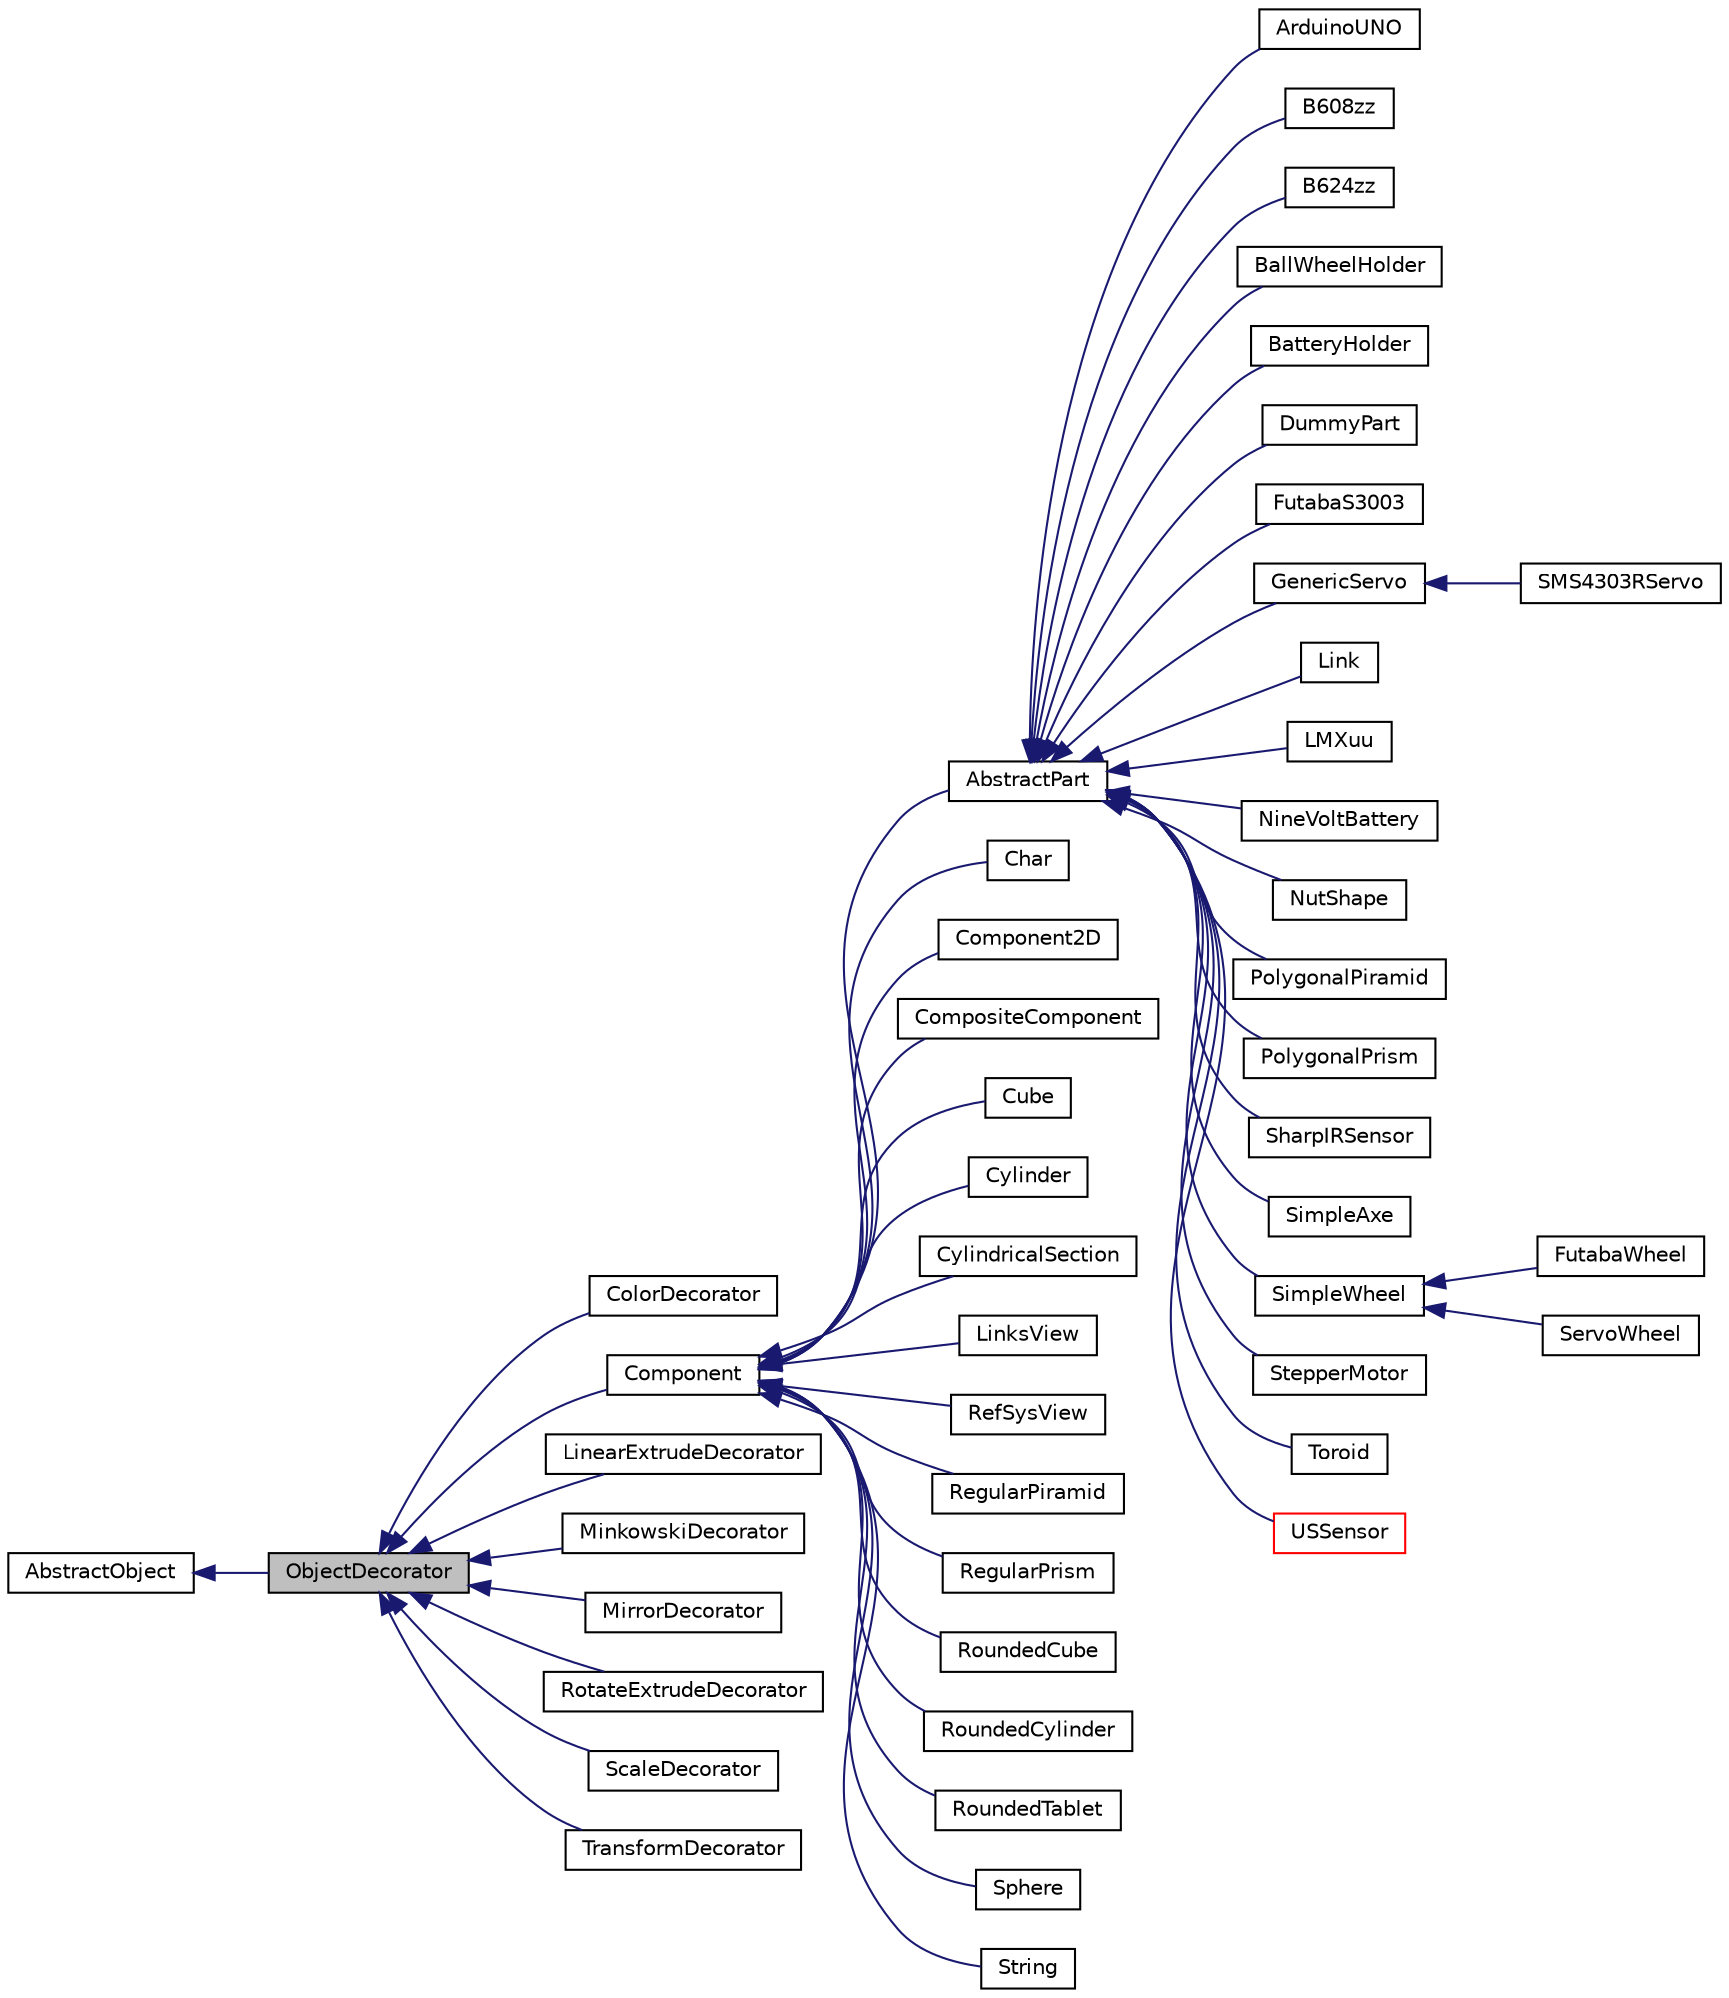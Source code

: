 digraph "ObjectDecorator"
{
  edge [fontname="Helvetica",fontsize="10",labelfontname="Helvetica",labelfontsize="10"];
  node [fontname="Helvetica",fontsize="10",shape=record];
  rankdir="LR";
  Node0 [label="ObjectDecorator",height=0.2,width=0.4,color="black", fillcolor="grey75", style="filled", fontcolor="black"];
  Node1 -> Node0 [dir="back",color="midnightblue",fontsize="10",style="solid",fontname="Helvetica"];
  Node1 [label="AbstractObject",height=0.2,width=0.4,color="black", fillcolor="white", style="filled",URL="$classAbstractObject.html",tooltip="Abstract object interface. "];
  Node0 -> Node2 [dir="back",color="midnightblue",fontsize="10",style="solid",fontname="Helvetica"];
  Node2 [label="ColorDecorator",height=0.2,width=0.4,color="black", fillcolor="white", style="filled",URL="$classColorDecorator.html",tooltip="Color decorator. "];
  Node0 -> Node3 [dir="back",color="midnightblue",fontsize="10",style="solid",fontname="Helvetica"];
  Node3 [label="Component",height=0.2,width=0.4,color="black", fillcolor="white", style="filled",URL="$classComponent.html",tooltip="Component class. "];
  Node3 -> Node4 [dir="back",color="midnightblue",fontsize="10",style="solid",fontname="Helvetica"];
  Node4 [label="AbstractPart",height=0.2,width=0.4,color="black", fillcolor="white", style="filled",URL="$classAbstractPart.html",tooltip="Color decorator. "];
  Node4 -> Node5 [dir="back",color="midnightblue",fontsize="10",style="solid",fontname="Helvetica"];
  Node5 [label="ArduinoUNO",height=0.2,width=0.4,color="black", fillcolor="white", style="filled",URL="$classArduinoUNO.html",tooltip="Arduino UNO Bounding Box. "];
  Node4 -> Node6 [dir="back",color="midnightblue",fontsize="10",style="solid",fontname="Helvetica"];
  Node6 [label="B608zz",height=0.2,width=0.4,color="black", fillcolor="white", style="filled",URL="$classB608zz.html"];
  Node4 -> Node7 [dir="back",color="midnightblue",fontsize="10",style="solid",fontname="Helvetica"];
  Node7 [label="B624zz",height=0.2,width=0.4,color="black", fillcolor="white", style="filled",URL="$classB624zz.html"];
  Node4 -> Node8 [dir="back",color="midnightblue",fontsize="10",style="solid",fontname="Helvetica"];
  Node8 [label="BallWheelHolder",height=0.2,width=0.4,color="black", fillcolor="white", style="filled",URL="$classBallWheelHolder.html",tooltip="Ball Wheel Holder primitive object. "];
  Node4 -> Node9 [dir="back",color="midnightblue",fontsize="10",style="solid",fontname="Helvetica"];
  Node9 [label="BatteryHolder",height=0.2,width=0.4,color="black", fillcolor="white", style="filled",URL="$classBatteryHolder.html",tooltip="Battery holder primitive object. "];
  Node4 -> Node10 [dir="back",color="midnightblue",fontsize="10",style="solid",fontname="Helvetica"];
  Node10 [label="DummyPart",height=0.2,width=0.4,color="black", fillcolor="white", style="filled",URL="$classDummyPart.html",tooltip="DummyPart. "];
  Node4 -> Node11 [dir="back",color="midnightblue",fontsize="10",style="solid",fontname="Helvetica"];
  Node11 [label="FutabaS3003",height=0.2,width=0.4,color="black", fillcolor="white", style="filled",URL="$classFutabaS3003.html",tooltip="Futaba S3003 Bounding Box. "];
  Node4 -> Node12 [dir="back",color="midnightblue",fontsize="10",style="solid",fontname="Helvetica"];
  Node12 [label="GenericServo",height=0.2,width=0.4,color="black", fillcolor="white", style="filled",URL="$classGenericServo.html",tooltip="Generic Servo Model. "];
  Node12 -> Node13 [dir="back",color="midnightblue",fontsize="10",style="solid",fontname="Helvetica"];
  Node13 [label="SMS4303RServo",height=0.2,width=0.4,color="black", fillcolor="white", style="filled",URL="$classSMS4303RServo.html",tooltip="Generic Servo Model. "];
  Node4 -> Node14 [dir="back",color="midnightblue",fontsize="10",style="solid",fontname="Helvetica"];
  Node14 [label="Link",height=0.2,width=0.4,color="black", fillcolor="white", style="filled",URL="$classLink.html",tooltip="link primitive object "];
  Node4 -> Node15 [dir="back",color="midnightblue",fontsize="10",style="solid",fontname="Helvetica"];
  Node15 [label="LMXuu",height=0.2,width=0.4,color="black", fillcolor="white", style="filled",URL="$classLMXuu.html"];
  Node4 -> Node16 [dir="back",color="midnightblue",fontsize="10",style="solid",fontname="Helvetica"];
  Node16 [label="NineVoltBattery",height=0.2,width=0.4,color="black", fillcolor="white", style="filled",URL="$classNineVoltBattery.html",tooltip="Nine volt Battery Model. "];
  Node4 -> Node17 [dir="back",color="midnightblue",fontsize="10",style="solid",fontname="Helvetica"];
  Node17 [label="NutShape",height=0.2,width=0.4,color="black", fillcolor="white", style="filled",URL="$classNutShape.html"];
  Node4 -> Node18 [dir="back",color="midnightblue",fontsize="10",style="solid",fontname="Helvetica"];
  Node18 [label="PolygonalPiramid",height=0.2,width=0.4,color="black", fillcolor="white", style="filled",URL="$classPolygonalPiramid.html",tooltip="Polygonal base piramid primitive object. "];
  Node4 -> Node19 [dir="back",color="midnightblue",fontsize="10",style="solid",fontname="Helvetica"];
  Node19 [label="PolygonalPrism",height=0.2,width=0.4,color="black", fillcolor="white", style="filled",URL="$classPolygonalPrism.html",tooltip="Polygonal base prism primitive object. "];
  Node4 -> Node20 [dir="back",color="midnightblue",fontsize="10",style="solid",fontname="Helvetica"];
  Node20 [label="SharpIRSensor",height=0.2,width=0.4,color="black", fillcolor="white", style="filled",URL="$classSharpIRSensor.html",tooltip="Shrap IR Analogic Sensor Model. "];
  Node4 -> Node21 [dir="back",color="midnightblue",fontsize="10",style="solid",fontname="Helvetica"];
  Node21 [label="SimpleAxe",height=0.2,width=0.4,color="black", fillcolor="white", style="filled",URL="$classSimpleAxe.html",tooltip="Simple axe primitive object. "];
  Node4 -> Node22 [dir="back",color="midnightblue",fontsize="10",style="solid",fontname="Helvetica"];
  Node22 [label="SimpleWheel",height=0.2,width=0.4,color="black", fillcolor="white", style="filled",URL="$classSimpleWheel.html",tooltip="Simple wheel primitive object. "];
  Node22 -> Node23 [dir="back",color="midnightblue",fontsize="10",style="solid",fontname="Helvetica"];
  Node23 [label="FutabaWheel",height=0.2,width=0.4,color="black", fillcolor="white", style="filled",URL="$classFutabaWheel.html",tooltip="Futaba wheel primitive object. "];
  Node22 -> Node24 [dir="back",color="midnightblue",fontsize="10",style="solid",fontname="Helvetica"];
  Node24 [label="ServoWheel",height=0.2,width=0.4,color="black", fillcolor="white", style="filled",URL="$classServoWheel.html",tooltip="Servo wheel primitive object. "];
  Node4 -> Node25 [dir="back",color="midnightblue",fontsize="10",style="solid",fontname="Helvetica"];
  Node25 [label="StepperMotor",height=0.2,width=0.4,color="black", fillcolor="white", style="filled",URL="$classStepperMotor.html"];
  Node4 -> Node26 [dir="back",color="midnightblue",fontsize="10",style="solid",fontname="Helvetica"];
  Node26 [label="Toroid",height=0.2,width=0.4,color="black", fillcolor="white", style="filled",URL="$classToroid.html",tooltip="Toroid primitive object. "];
  Node4 -> Node27 [dir="back",color="midnightblue",fontsize="10",style="solid",fontname="Helvetica"];
  Node27 [label="USSensor",height=0.2,width=0.4,color="red", fillcolor="white", style="filled",URL="$classUSSensor.html",tooltip="Generic Ultrasonic Sensor Model. "];
  Node3 -> Node30 [dir="back",color="midnightblue",fontsize="10",style="solid",fontname="Helvetica"];
  Node30 [label="Char",height=0.2,width=0.4,color="black", fillcolor="white", style="filled",URL="$classChar.html",tooltip="Extruded Char primitive object. "];
  Node3 -> Node31 [dir="back",color="midnightblue",fontsize="10",style="solid",fontname="Helvetica"];
  Node31 [label="Component2D",height=0.2,width=0.4,color="black", fillcolor="white", style="filled",URL="$classComponent2D.html",tooltip="2D component class. "];
  Node3 -> Node32 [dir="back",color="midnightblue",fontsize="10",style="solid",fontname="Helvetica"];
  Node32 [label="CompositeComponent",height=0.2,width=0.4,color="black", fillcolor="white", style="filled",URL="$classCompositeComponent.html",tooltip="Composite component interface. "];
  Node3 -> Node33 [dir="back",color="midnightblue",fontsize="10",style="solid",fontname="Helvetica"];
  Node33 [label="Cube",height=0.2,width=0.4,color="black", fillcolor="white", style="filled",URL="$classCube.html",tooltip="Cube primitive object. "];
  Node3 -> Node34 [dir="back",color="midnightblue",fontsize="10",style="solid",fontname="Helvetica"];
  Node34 [label="Cylinder",height=0.2,width=0.4,color="black", fillcolor="white", style="filled",URL="$classCylinder.html",tooltip="Cylinder primitive object. "];
  Node3 -> Node35 [dir="back",color="midnightblue",fontsize="10",style="solid",fontname="Helvetica"];
  Node35 [label="CylindricalSection",height=0.2,width=0.4,color="black", fillcolor="white", style="filled",URL="$classCylindricalSection.html",tooltip="Regular base prism primitive object. "];
  Node3 -> Node36 [dir="back",color="midnightblue",fontsize="10",style="solid",fontname="Helvetica"];
  Node36 [label="LinksView",height=0.2,width=0.4,color="black", fillcolor="white", style="filled",URL="$classLinksView.html",tooltip="3D point primitive object "];
  Node3 -> Node37 [dir="back",color="midnightblue",fontsize="10",style="solid",fontname="Helvetica"];
  Node37 [label="RefSysView",height=0.2,width=0.4,color="black", fillcolor="white", style="filled",URL="$classRefSysView.html",tooltip="3D point primitive object "];
  Node3 -> Node38 [dir="back",color="midnightblue",fontsize="10",style="solid",fontname="Helvetica"];
  Node38 [label="RegularPiramid",height=0.2,width=0.4,color="black", fillcolor="white", style="filled",URL="$classRegularPiramid.html",tooltip="Regular base piramid primitive object. "];
  Node3 -> Node39 [dir="back",color="midnightblue",fontsize="10",style="solid",fontname="Helvetica"];
  Node39 [label="RegularPrism",height=0.2,width=0.4,color="black", fillcolor="white", style="filled",URL="$classRegularPrism.html",tooltip="Regular base prism primitive object. "];
  Node3 -> Node40 [dir="back",color="midnightblue",fontsize="10",style="solid",fontname="Helvetica"];
  Node40 [label="RoundedCube",height=0.2,width=0.4,color="black", fillcolor="white", style="filled",URL="$classRoundedCube.html",tooltip="Rounded cube primitive object. "];
  Node3 -> Node41 [dir="back",color="midnightblue",fontsize="10",style="solid",fontname="Helvetica"];
  Node41 [label="RoundedCylinder",height=0.2,width=0.4,color="black", fillcolor="white", style="filled",URL="$classRoundedCylinder.html",tooltip="Rounded cylinder primitive object. "];
  Node3 -> Node42 [dir="back",color="midnightblue",fontsize="10",style="solid",fontname="Helvetica"];
  Node42 [label="RoundedTablet",height=0.2,width=0.4,color="black", fillcolor="white", style="filled",URL="$classRoundedTablet.html",tooltip="Rounded tablet primitive object. "];
  Node3 -> Node43 [dir="back",color="midnightblue",fontsize="10",style="solid",fontname="Helvetica"];
  Node43 [label="Sphere",height=0.2,width=0.4,color="black", fillcolor="white", style="filled",URL="$classSphere.html",tooltip="Sphere primitive object. "];
  Node3 -> Node44 [dir="back",color="midnightblue",fontsize="10",style="solid",fontname="Helvetica"];
  Node44 [label="String",height=0.2,width=0.4,color="black", fillcolor="white", style="filled",URL="$classString.html",tooltip="Extruded Char primitive object. "];
  Node0 -> Node45 [dir="back",color="midnightblue",fontsize="10",style="solid",fontname="Helvetica"];
  Node45 [label="LinearExtrudeDecorator",height=0.2,width=0.4,color="black", fillcolor="white", style="filled",URL="$classLinearExtrudeDecorator.html",tooltip="Translate decorator. "];
  Node0 -> Node46 [dir="back",color="midnightblue",fontsize="10",style="solid",fontname="Helvetica"];
  Node46 [label="MinkowskiDecorator",height=0.2,width=0.4,color="black", fillcolor="white", style="filled",URL="$classMinkowskiDecorator.html",tooltip="Minkowski decorator. "];
  Node0 -> Node47 [dir="back",color="midnightblue",fontsize="10",style="solid",fontname="Helvetica"];
  Node47 [label="MirrorDecorator",height=0.2,width=0.4,color="black", fillcolor="white", style="filled",URL="$classMirrorDecorator.html",tooltip="Mirror decorator. "];
  Node0 -> Node48 [dir="back",color="midnightblue",fontsize="10",style="solid",fontname="Helvetica"];
  Node48 [label="RotateExtrudeDecorator",height=0.2,width=0.4,color="black", fillcolor="white", style="filled",URL="$classRotateExtrudeDecorator.html",tooltip="Translate decorator. "];
  Node0 -> Node49 [dir="back",color="midnightblue",fontsize="10",style="solid",fontname="Helvetica"];
  Node49 [label="ScaleDecorator",height=0.2,width=0.4,color="black", fillcolor="white", style="filled",URL="$classScaleDecorator.html",tooltip="Scale decorator. "];
  Node0 -> Node50 [dir="back",color="midnightblue",fontsize="10",style="solid",fontname="Helvetica"];
  Node50 [label="TransformDecorator",height=0.2,width=0.4,color="black", fillcolor="white", style="filled",URL="$classTransformDecorator.html",tooltip="Translate decorator. "];
}
